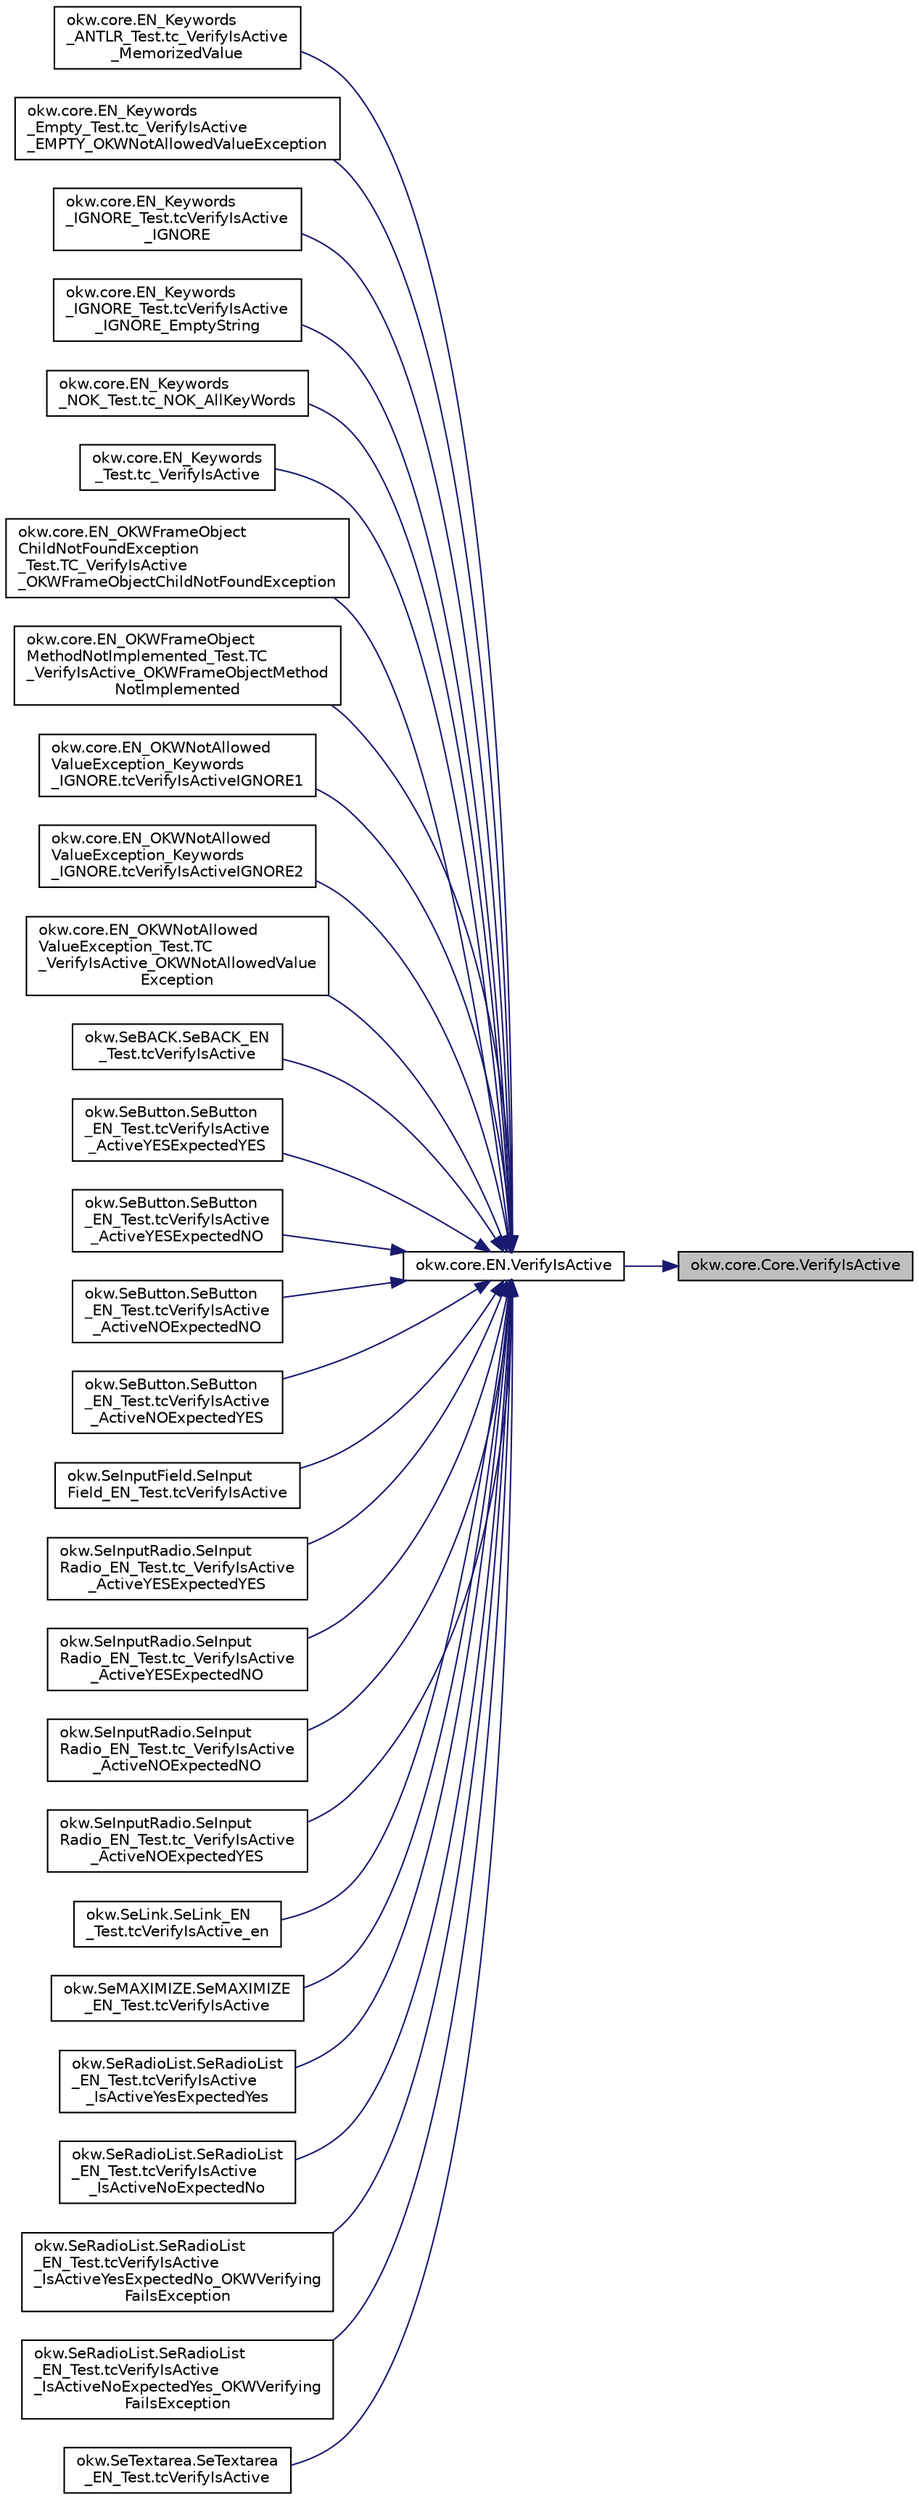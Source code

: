 digraph "okw.core.Core.VerifyIsActive"
{
 // INTERACTIVE_SVG=YES
 // LATEX_PDF_SIZE
  edge [fontname="Helvetica",fontsize="10",labelfontname="Helvetica",labelfontsize="10"];
  node [fontname="Helvetica",fontsize="10",shape=record];
  rankdir="RL";
  Node3963 [label="okw.core.Core.VerifyIsActive",height=0.2,width=0.4,color="black", fillcolor="grey75", style="filled", fontcolor="black",tooltip="Vergleicht den Fokus-Status des gegebenen Objekts mit dem erwarteten Wert."];
  Node3963 -> Node3964 [dir="back",color="midnightblue",fontsize="10",style="solid",fontname="Helvetica"];
  Node3964 [label="okw.core.EN.VerifyIsActive",height=0.2,width=0.4,color="black", fillcolor="white", style="filled",URL="$classokw_1_1core_1_1_e_n.html#a67f59cc780c7b380127c430522ae6a62",tooltip="Vergleicht den Fokus-Status des gegebenen Objekts mit dem erwarteten Wert."];
  Node3964 -> Node3965 [dir="back",color="midnightblue",fontsize="10",style="solid",fontname="Helvetica"];
  Node3965 [label="okw.core.EN_Keywords\l_ANTLR_Test.tc_VerifyIsActive\l_MemorizedValue",height=0.2,width=0.4,color="black", fillcolor="white", style="filled",URL="$classokw_1_1core_1_1_e_n___keywords___a_n_t_l_r___test.html#a48924242e07099955b1134ab59fefe98",tooltip=" "];
  Node3964 -> Node3966 [dir="back",color="midnightblue",fontsize="10",style="solid",fontname="Helvetica"];
  Node3966 [label="okw.core.EN_Keywords\l_Empty_Test.tc_VerifyIsActive\l_EMPTY_OKWNotAllowedValueException",height=0.2,width=0.4,color="black", fillcolor="white", style="filled",URL="$classokw_1_1core_1_1_e_n___keywords___empty___test.html#ab3787b72df84a3edb9fd804f31324774",tooltip="EMPTY ist ein nicht erlaubter Wert im Schlüsselwort EN.VerifyIsActive(String,String)."];
  Node3964 -> Node3967 [dir="back",color="midnightblue",fontsize="10",style="solid",fontname="Helvetica"];
  Node3967 [label="okw.core.EN_Keywords\l_IGNORE_Test.tcVerifyIsActive\l_IGNORE",height=0.2,width=0.4,color="black", fillcolor="white", style="filled",URL="$classokw_1_1core_1_1_e_n___keywords___i_g_n_o_r_e___test.html#a4af0cd2b44e7a180261b407bd7248a88",tooltip=" "];
  Node3964 -> Node3968 [dir="back",color="midnightblue",fontsize="10",style="solid",fontname="Helvetica"];
  Node3968 [label="okw.core.EN_Keywords\l_IGNORE_Test.tcVerifyIsActive\l_IGNORE_EmptyString",height=0.2,width=0.4,color="black", fillcolor="white", style="filled",URL="$classokw_1_1core_1_1_e_n___keywords___i_g_n_o_r_e___test.html#a61db683fdd70725bc9aada7b849c37b1",tooltip=" "];
  Node3964 -> Node3969 [dir="back",color="midnightblue",fontsize="10",style="solid",fontname="Helvetica"];
  Node3969 [label="okw.core.EN_Keywords\l_NOK_Test.tc_NOK_AllKeyWords",height=0.2,width=0.4,color="black", fillcolor="white", style="filled",URL="$classokw_1_1core_1_1_e_n___keywords___n_o_k___test.html#a81a960a2341dfb0e27da7871291c84dc",tooltip="Prüft methoden aufruf für einen einfachen Click."];
  Node3964 -> Node3970 [dir="back",color="midnightblue",fontsize="10",style="solid",fontname="Helvetica"];
  Node3970 [label="okw.core.EN_Keywords\l_Test.tc_VerifyIsActive",height=0.2,width=0.4,color="black", fillcolor="white", style="filled",URL="$classokw_1_1core_1_1_e_n___keywords___test.html#afef7fb7f909fbf8dab860eec48268f4a",tooltip=" "];
  Node3964 -> Node3971 [dir="back",color="midnightblue",fontsize="10",style="solid",fontname="Helvetica"];
  Node3971 [label="okw.core.EN_OKWFrameObject\lChildNotFoundException\l_Test.TC_VerifyIsActive\l_OKWFrameObjectChildNotFoundException",height=0.2,width=0.4,color="black", fillcolor="white", style="filled",URL="$classokw_1_1core_1_1_e_n___o_k_w_frame_object_child_not_found_exception___test.html#aef48315ef3e48b52d3cedec5520b7e58",tooltip="Prüft ob die Ausnahme OKWFrameObjectChildNotFoundException durch die LFC-VerifyIsActive ausgelöst wir..."];
  Node3964 -> Node3972 [dir="back",color="midnightblue",fontsize="10",style="solid",fontname="Helvetica"];
  Node3972 [label="okw.core.EN_OKWFrameObject\lMethodNotImplemented_Test.TC\l_VerifyIsActive_OKWFrameObjectMethod\lNotImplemented",height=0.2,width=0.4,color="black", fillcolor="white", style="filled",URL="$classokw_1_1core_1_1_e_n___o_k_w_frame_object_method_not_implemented___test.html#ab0ef684a266ac277c615f75346b35d78",tooltip="Prüft ob die Ausnahme OKWFrameObjectMethodNotImplemented von VerifyIsActive( FN, ExpVal ) ausgelöst w..."];
  Node3964 -> Node3973 [dir="back",color="midnightblue",fontsize="10",style="solid",fontname="Helvetica"];
  Node3973 [label="okw.core.EN_OKWNotAllowed\lValueException_Keywords\l_IGNORE.tcVerifyIsActiveIGNORE1",height=0.2,width=0.4,color="black", fillcolor="white", style="filled",URL="$classokw_1_1core_1_1_e_n___o_k_w_not_allowed_value_exception___keywords___i_g_n_o_r_e.html#ae73248c833fee94e01dc03f17d4bf84f",tooltip="Prüft ob \"${IGNORE} \" die Ausnahme okw.exceptions.OKWNotAllowedValueException auslöst."];
  Node3964 -> Node3974 [dir="back",color="midnightblue",fontsize="10",style="solid",fontname="Helvetica"];
  Node3974 [label="okw.core.EN_OKWNotAllowed\lValueException_Keywords\l_IGNORE.tcVerifyIsActiveIGNORE2",height=0.2,width=0.4,color="black", fillcolor="white", style="filled",URL="$classokw_1_1core_1_1_e_n___o_k_w_not_allowed_value_exception___keywords___i_g_n_o_r_e.html#a19ef9656eaee897360a374103dad7e4d",tooltip="Prüft ob \"\"${IGNORE}${TCN}\" die Ausnahme okw.exceptions.OKWNotAllowedValueException auslöst."];
  Node3964 -> Node3975 [dir="back",color="midnightblue",fontsize="10",style="solid",fontname="Helvetica"];
  Node3975 [label="okw.core.EN_OKWNotAllowed\lValueException_Test.TC\l_VerifyIsActive_OKWNotAllowedValue\lException",height=0.2,width=0.4,color="black", fillcolor="white", style="filled",URL="$classokw_1_1core_1_1_e_n___o_k_w_not_allowed_value_exception___test.html#a0339bf30bcb6d03eb46ac3f98840c65d",tooltip="Prüft ob die Ausnahme OKWNotAllowedValueException durch die LFC-VerifyIsActive ausgelöst wird,..."];
  Node3964 -> Node3976 [dir="back",color="midnightblue",fontsize="10",style="solid",fontname="Helvetica"];
  Node3976 [label="okw.SeBACK.SeBACK_EN\l_Test.tcVerifyIsActive",height=0.2,width=0.4,color="black", fillcolor="white", style="filled",URL="$classokw_1_1_se_b_a_c_k_1_1_se_b_a_c_k___e_n___test.html#a1df415b98469ce6e7d5eca09f37b31f2",tooltip="Prüft, ob die Methode VerifyIsActive für BACK implementiert ist."];
  Node3964 -> Node3977 [dir="back",color="midnightblue",fontsize="10",style="solid",fontname="Helvetica"];
  Node3977 [label="okw.SeButton.SeButton\l_EN_Test.tcVerifyIsActive\l_ActiveYESExpectedYES",height=0.2,width=0.4,color="black", fillcolor="white", style="filled",URL="$classokw_1_1_se_button_1_1_se_button___e_n___test.html#ad4ae927522571dcec4f51a082ba15fab",tooltip="Test des Schlüsselwortes VerifyIsActive für den GUI-Adapter SeButton."];
  Node3964 -> Node3978 [dir="back",color="midnightblue",fontsize="10",style="solid",fontname="Helvetica"];
  Node3978 [label="okw.SeButton.SeButton\l_EN_Test.tcVerifyIsActive\l_ActiveYESExpectedNO",height=0.2,width=0.4,color="black", fillcolor="white", style="filled",URL="$classokw_1_1_se_button_1_1_se_button___e_n___test.html#a3295d69853462e6795d10312257f2958",tooltip="Test des Schlüsselwortes VerifyIsActive für den GUI-Adapter SeButton."];
  Node3964 -> Node3979 [dir="back",color="midnightblue",fontsize="10",style="solid",fontname="Helvetica"];
  Node3979 [label="okw.SeButton.SeButton\l_EN_Test.tcVerifyIsActive\l_ActiveNOExpectedNO",height=0.2,width=0.4,color="black", fillcolor="white", style="filled",URL="$classokw_1_1_se_button_1_1_se_button___e_n___test.html#afb1db42499109698f522a240c9e57a94",tooltip="Test des Schlüsselwortes VerifyIsActive für den GUI-Adapter SeButton."];
  Node3964 -> Node3980 [dir="back",color="midnightblue",fontsize="10",style="solid",fontname="Helvetica"];
  Node3980 [label="okw.SeButton.SeButton\l_EN_Test.tcVerifyIsActive\l_ActiveNOExpectedYES",height=0.2,width=0.4,color="black", fillcolor="white", style="filled",URL="$classokw_1_1_se_button_1_1_se_button___e_n___test.html#a0e6b4fcc17323aba8f032237d2612c92",tooltip="Test des Schlüsselwortes VerifyIsActive für den GUI-Adapter SeButton."];
  Node3964 -> Node3981 [dir="back",color="midnightblue",fontsize="10",style="solid",fontname="Helvetica"];
  Node3981 [label="okw.SeInputField.SeInput\lField_EN_Test.tcVerifyIsActive",height=0.2,width=0.4,color="black", fillcolor="white", style="filled",URL="$classokw_1_1_se_input_field_1_1_se_input_field___e_n___test.html#a32f164e4027edd285bdc7d75b5fe30aa",tooltip="Prüft, ob die Methode VerifyIsActive für SeTextField implementiert ist."];
  Node3964 -> Node3982 [dir="back",color="midnightblue",fontsize="10",style="solid",fontname="Helvetica"];
  Node3982 [label="okw.SeInputRadio.SeInput\lRadio_EN_Test.tc_VerifyIsActive\l_ActiveYESExpectedYES",height=0.2,width=0.4,color="black", fillcolor="white", style="filled",URL="$classokw_1_1_se_input_radio_1_1_se_input_radio___e_n___test.html#a103a3f8f0538a52349d5309f5cfc0a82",tooltip="Test des Schlüsselwortes VerifyIsActive für den GUI-Adapter SeInputRadio."];
  Node3964 -> Node3983 [dir="back",color="midnightblue",fontsize="10",style="solid",fontname="Helvetica"];
  Node3983 [label="okw.SeInputRadio.SeInput\lRadio_EN_Test.tc_VerifyIsActive\l_ActiveYESExpectedNO",height=0.2,width=0.4,color="black", fillcolor="white", style="filled",URL="$classokw_1_1_se_input_radio_1_1_se_input_radio___e_n___test.html#aeafdb24cf304342ae936e3f26fa9a6f8",tooltip="Test des Schlüsselwortes VerifyIsActive für den GUI-Adapter SeInputRadio."];
  Node3964 -> Node3984 [dir="back",color="midnightblue",fontsize="10",style="solid",fontname="Helvetica"];
  Node3984 [label="okw.SeInputRadio.SeInput\lRadio_EN_Test.tc_VerifyIsActive\l_ActiveNOExpectedNO",height=0.2,width=0.4,color="black", fillcolor="white", style="filled",URL="$classokw_1_1_se_input_radio_1_1_se_input_radio___e_n___test.html#a1d4ca06f67bb39c879f1c103dd8d2e65",tooltip="Test des Schlüsselwortes VerifyIsActive für den GUI-Adapter SeInputRadio."];
  Node3964 -> Node3985 [dir="back",color="midnightblue",fontsize="10",style="solid",fontname="Helvetica"];
  Node3985 [label="okw.SeInputRadio.SeInput\lRadio_EN_Test.tc_VerifyIsActive\l_ActiveNOExpectedYES",height=0.2,width=0.4,color="black", fillcolor="white", style="filled",URL="$classokw_1_1_se_input_radio_1_1_se_input_radio___e_n___test.html#ac58cbe6fdf4024220f5e0fa62fb4cdc2",tooltip="Test des Schlüsselwortes VerifyIsActive für den GUI-Adapter SeInputRadio."];
  Node3964 -> Node3986 [dir="back",color="midnightblue",fontsize="10",style="solid",fontname="Helvetica"];
  Node3986 [label="okw.SeLink.SeLink_EN\l_Test.tcVerifyIsActive_en",height=0.2,width=0.4,color="black", fillcolor="white", style="filled",URL="$classokw_1_1_se_link_1_1_se_link___e_n___test.html#a0d7cb7adb422a225193c319cbe82de54",tooltip="Prüft ob die VerifyIsActive die Ausnahme OKWFrameObjectMethodNotImplemented auslöst."];
  Node3964 -> Node3987 [dir="back",color="midnightblue",fontsize="10",style="solid",fontname="Helvetica"];
  Node3987 [label="okw.SeMAXIMIZE.SeMAXIMIZE\l_EN_Test.tcVerifyIsActive",height=0.2,width=0.4,color="black", fillcolor="white", style="filled",URL="$classokw_1_1_se_m_a_x_i_m_i_z_e_1_1_se_m_a_x_i_m_i_z_e___e_n___test.html#ad1343eba452b03a2767bcdc7b7197746",tooltip="Prüft, ob die Methode VerifyIsActive für MAXIMIZE implementiert ist."];
  Node3964 -> Node3988 [dir="back",color="midnightblue",fontsize="10",style="solid",fontname="Helvetica"];
  Node3988 [label="okw.SeRadioList.SeRadioList\l_EN_Test.tcVerifyIsActive\l_IsActiveYesExpectedYes",height=0.2,width=0.4,color="black", fillcolor="white", style="filled",URL="$classokw_1_1_se_radio_list_1_1_se_radio_list___e_n___test.html#a15a728ef8e75aaa8dba0f259ec3c4d3a",tooltip="Prüft die Methode SeRadioList.IsActive()."];
  Node3964 -> Node3989 [dir="back",color="midnightblue",fontsize="10",style="solid",fontname="Helvetica"];
  Node3989 [label="okw.SeRadioList.SeRadioList\l_EN_Test.tcVerifyIsActive\l_IsActiveNoExpectedNo",height=0.2,width=0.4,color="black", fillcolor="white", style="filled",URL="$classokw_1_1_se_radio_list_1_1_se_radio_list___e_n___test.html#ab578bc0d5f70f96f96db2f2c26895cb2",tooltip="Prüft die Methode SeRadioList.IsActive()."];
  Node3964 -> Node3990 [dir="back",color="midnightblue",fontsize="10",style="solid",fontname="Helvetica"];
  Node3990 [label="okw.SeRadioList.SeRadioList\l_EN_Test.tcVerifyIsActive\l_IsActiveYesExpectedNo_OKWVerifying\lFailsException",height=0.2,width=0.4,color="black", fillcolor="white", style="filled",URL="$classokw_1_1_se_radio_list_1_1_se_radio_list___e_n___test.html#a19bc66e33e21e3f1858b79cd2ba6b37a",tooltip="Prüft die Methode SeRadioList.IsActive()."];
  Node3964 -> Node3991 [dir="back",color="midnightblue",fontsize="10",style="solid",fontname="Helvetica"];
  Node3991 [label="okw.SeRadioList.SeRadioList\l_EN_Test.tcVerifyIsActive\l_IsActiveNoExpectedYes_OKWVerifying\lFailsException",height=0.2,width=0.4,color="black", fillcolor="white", style="filled",URL="$classokw_1_1_se_radio_list_1_1_se_radio_list___e_n___test.html#a4f34676079afa812c5891ade99cb2161",tooltip="Prüft die Methode SeRadioList.IsActive()."];
  Node3964 -> Node3992 [dir="back",color="midnightblue",fontsize="10",style="solid",fontname="Helvetica"];
  Node3992 [label="okw.SeTextarea.SeTextarea\l_EN_Test.tcVerifyIsActive",height=0.2,width=0.4,color="black", fillcolor="white", style="filled",URL="$classokw_1_1_se_textarea_1_1_se_textarea___e_n___test.html#a7f1346aa663e983767d2cb164c2cb770",tooltip="Prüft, ob die Methode VerifyIsActive für SeTextField implementiert ist."];
}
